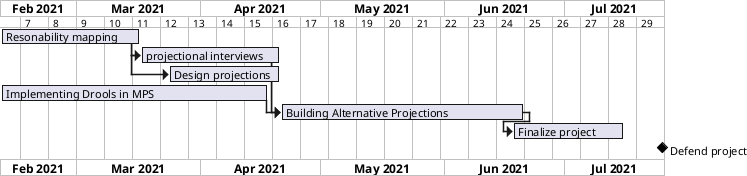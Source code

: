 @startgantt
printscale weekly
Project starts the 10th of february 2021
[Resonability mapping] lasts 35 days
Then [projectional interviews] lasts 35 days
[Design projections] lasts 28 days and starts 1 week after [projectional interviews]'s start

[Implementing Drools in MPS] lasts 67 days
Then [Building Alternative Projections] lasts 61 days
Then [Finalize project] lasts 4 weeks

[projectional interviews] -> [Building Alternative Projections]


[Defend project] happens 25th july 2021

@endgantt